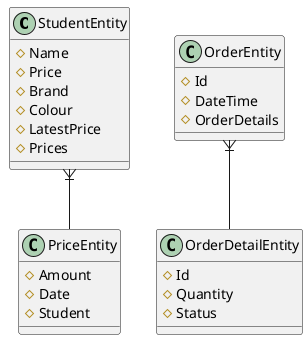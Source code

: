 @startuml

class StudentEntity {
    #Name
    #Price
    #Brand
    #Colour
    #LatestPrice
    #Prices
}

class PriceEntity {
    #Amount
    #Date
    #Student
}

class OrderEntity {
    #Id
    #DateTime
    #OrderDetails
}

class OrderDetailEntity {
    #Id
    #Quantity
    #Status
}

StudentEntity }|-- PriceEntity
OrderEntity }|-- OrderDetailEntity
@enduml